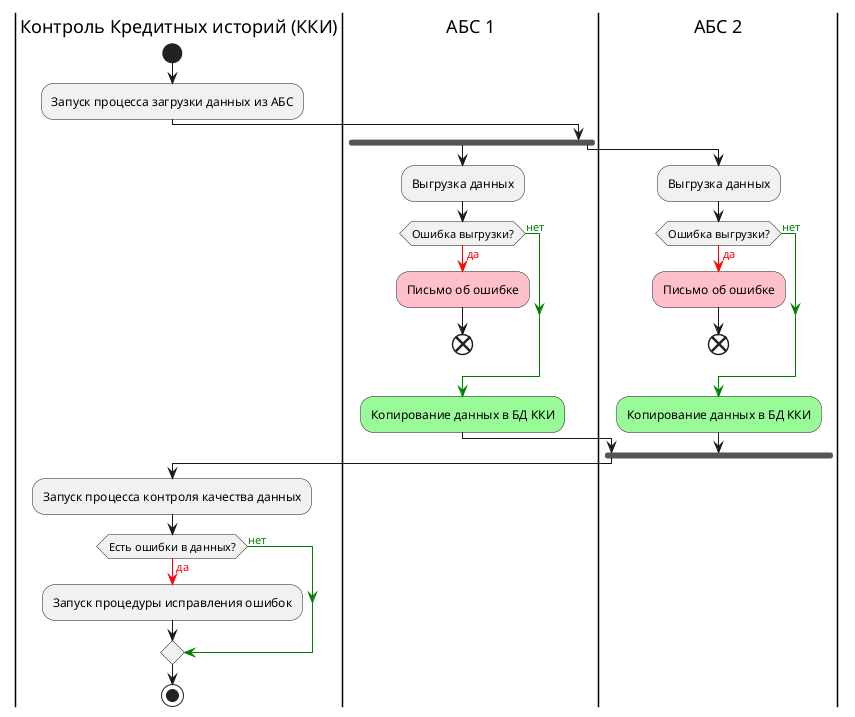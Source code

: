 @startuml
'https://plantuml.com/activity-diagram-beta
@startuml
|Контроль Кредитных историй (ККИ)|
start
:Запуск процесса загрузки данных из АБС;


|АБС 1|
fork
:Выгрузка данных;
if (Ошибка выгрузки?) then (<color:green>нет)
  -[#green]->
else (<color:red >да)
  -[#red]->
   #pink :Письмо об ошибке;
    end
endif
#palegreen :Копирование данных в БД ККИ;

|АБС 2|
fork again
:Выгрузка данных;
if (Ошибка выгрузки?) then (<color:green>нет)
  -[#green]->
else (<color:red >да)
  -[#red]->
   #pink :Письмо об ошибке;
    end
endif
#palegreen :Копирование данных в БД ККИ;
end fork

|Контроль Кредитных историй (ККИ)|
:Запуск процесса контроля качества данных;
if (Есть ошибки в данных?)  then (<color:red>да)
  -[#red]->
  :Запуск процедуры исправления ошибок;
else (<color:green>нет)
  -[#green]->
endif
stop
@enduml